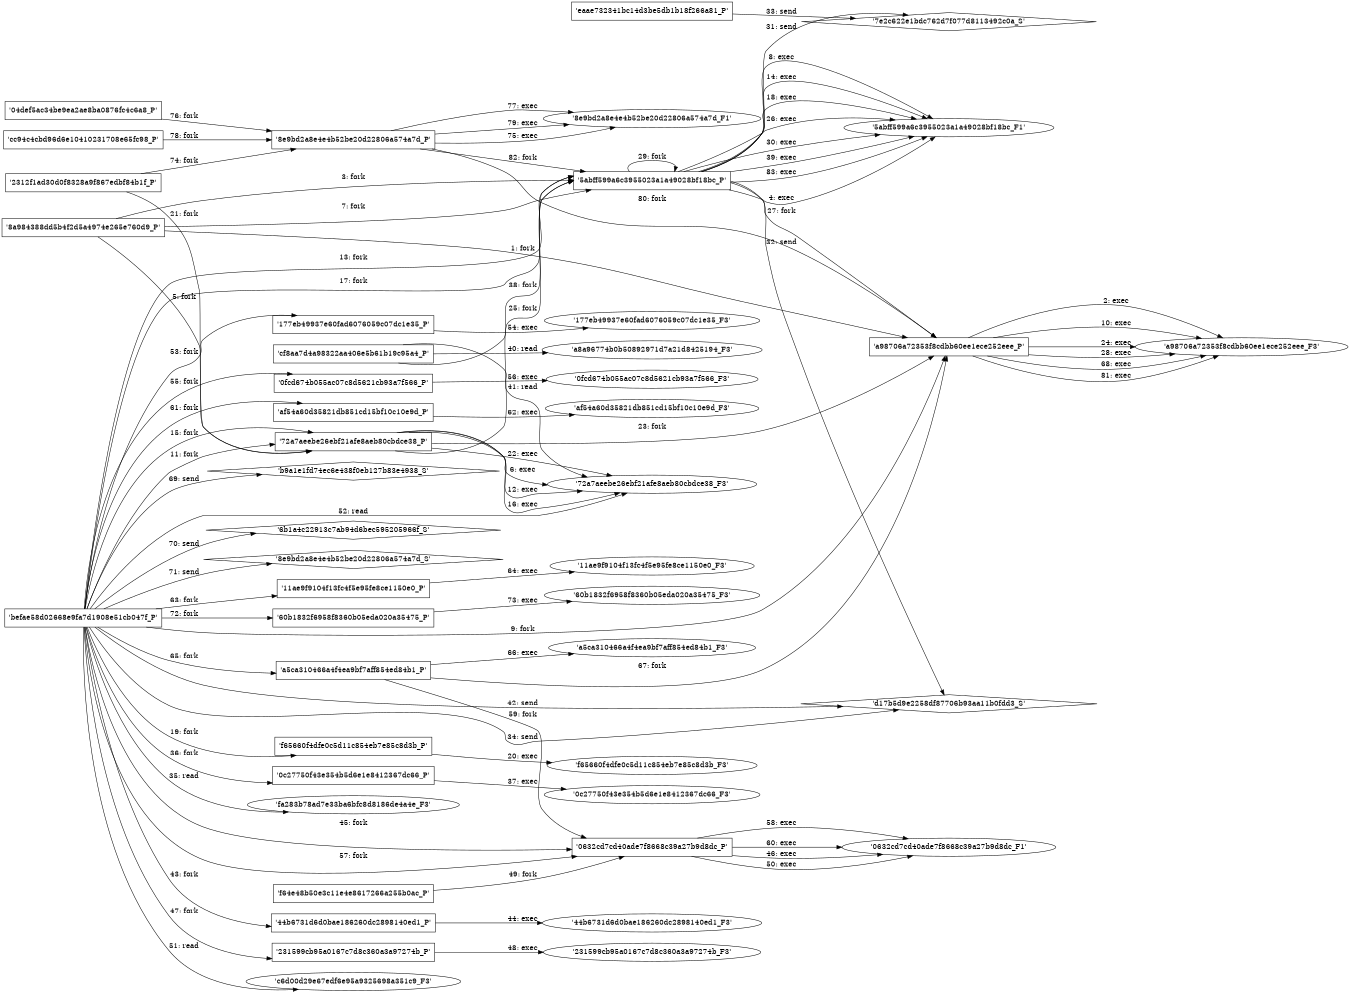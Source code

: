 digraph "D:\Learning\Paper\apt\基于CTI的攻击预警\Dataset\攻击图\ASGfromALLCTI\Microsoft Patch Tuesday – January 2019.dot" {
rankdir="LR"
size="9"
fixedsize="false"
splines="true"
nodesep=0.3
ranksep=0
fontsize=10
overlap="scalexy"
engine= "neato"
	"'8a984388dd5b4f2d5a4974e265e760d9_P'" [node_type=Process shape=box]
	"'a98706a72353f8cdbb60ee1ece252eee_P'" [node_type=Process shape=box]
	"'8a984388dd5b4f2d5a4974e265e760d9_P'" -> "'a98706a72353f8cdbb60ee1ece252eee_P'" [label="1: fork"]
	"'a98706a72353f8cdbb60ee1ece252eee_P'" [node_type=Process shape=box]
	"'a98706a72353f8cdbb60ee1ece252eee_F3'" [node_type=File shape=ellipse]
	"'a98706a72353f8cdbb60ee1ece252eee_P'" -> "'a98706a72353f8cdbb60ee1ece252eee_F3'" [label="2: exec"]
	"'8a984388dd5b4f2d5a4974e265e760d9_P'" [node_type=Process shape=box]
	"'5abff599a6c3955023a1a49028bf18bc_P'" [node_type=Process shape=box]
	"'8a984388dd5b4f2d5a4974e265e760d9_P'" -> "'5abff599a6c3955023a1a49028bf18bc_P'" [label="3: fork"]
	"'5abff599a6c3955023a1a49028bf18bc_P'" [node_type=Process shape=box]
	"'5abff599a6c3955023a1a49028bf18bc_F1'" [node_type=File shape=ellipse]
	"'5abff599a6c3955023a1a49028bf18bc_P'" -> "'5abff599a6c3955023a1a49028bf18bc_F1'" [label="4: exec"]
	"'8a984388dd5b4f2d5a4974e265e760d9_P'" [node_type=Process shape=box]
	"'72a7aeebe26ebf21afe8aeb80cbdce38_P'" [node_type=Process shape=box]
	"'8a984388dd5b4f2d5a4974e265e760d9_P'" -> "'72a7aeebe26ebf21afe8aeb80cbdce38_P'" [label="5: fork"]
	"'72a7aeebe26ebf21afe8aeb80cbdce38_P'" [node_type=Process shape=box]
	"'72a7aeebe26ebf21afe8aeb80cbdce38_F3'" [node_type=File shape=ellipse]
	"'72a7aeebe26ebf21afe8aeb80cbdce38_P'" -> "'72a7aeebe26ebf21afe8aeb80cbdce38_F3'" [label="6: exec"]
	"'8a984388dd5b4f2d5a4974e265e760d9_P'" [node_type=Process shape=box]
	"'5abff599a6c3955023a1a49028bf18bc_P'" [node_type=Process shape=box]
	"'8a984388dd5b4f2d5a4974e265e760d9_P'" -> "'5abff599a6c3955023a1a49028bf18bc_P'" [label="7: fork"]
	"'5abff599a6c3955023a1a49028bf18bc_P'" [node_type=Process shape=box]
	"'5abff599a6c3955023a1a49028bf18bc_F1'" [node_type=File shape=ellipse]
	"'5abff599a6c3955023a1a49028bf18bc_P'" -> "'5abff599a6c3955023a1a49028bf18bc_F1'" [label="8: exec"]
	"'befae58d02668e9fa7d1908e51cb047f_P'" [node_type=Process shape=box]
	"'a98706a72353f8cdbb60ee1ece252eee_P'" [node_type=Process shape=box]
	"'befae58d02668e9fa7d1908e51cb047f_P'" -> "'a98706a72353f8cdbb60ee1ece252eee_P'" [label="9: fork"]
	"'a98706a72353f8cdbb60ee1ece252eee_P'" [node_type=Process shape=box]
	"'a98706a72353f8cdbb60ee1ece252eee_F3'" [node_type=File shape=ellipse]
	"'a98706a72353f8cdbb60ee1ece252eee_P'" -> "'a98706a72353f8cdbb60ee1ece252eee_F3'" [label="10: exec"]
	"'befae58d02668e9fa7d1908e51cb047f_P'" [node_type=Process shape=box]
	"'72a7aeebe26ebf21afe8aeb80cbdce38_P'" [node_type=Process shape=box]
	"'befae58d02668e9fa7d1908e51cb047f_P'" -> "'72a7aeebe26ebf21afe8aeb80cbdce38_P'" [label="11: fork"]
	"'72a7aeebe26ebf21afe8aeb80cbdce38_P'" [node_type=Process shape=box]
	"'72a7aeebe26ebf21afe8aeb80cbdce38_F3'" [node_type=File shape=ellipse]
	"'72a7aeebe26ebf21afe8aeb80cbdce38_P'" -> "'72a7aeebe26ebf21afe8aeb80cbdce38_F3'" [label="12: exec"]
	"'befae58d02668e9fa7d1908e51cb047f_P'" [node_type=Process shape=box]
	"'5abff599a6c3955023a1a49028bf18bc_P'" [node_type=Process shape=box]
	"'befae58d02668e9fa7d1908e51cb047f_P'" -> "'5abff599a6c3955023a1a49028bf18bc_P'" [label="13: fork"]
	"'5abff599a6c3955023a1a49028bf18bc_P'" [node_type=Process shape=box]
	"'5abff599a6c3955023a1a49028bf18bc_F1'" [node_type=File shape=ellipse]
	"'5abff599a6c3955023a1a49028bf18bc_P'" -> "'5abff599a6c3955023a1a49028bf18bc_F1'" [label="14: exec"]
	"'befae58d02668e9fa7d1908e51cb047f_P'" [node_type=Process shape=box]
	"'72a7aeebe26ebf21afe8aeb80cbdce38_P'" [node_type=Process shape=box]
	"'befae58d02668e9fa7d1908e51cb047f_P'" -> "'72a7aeebe26ebf21afe8aeb80cbdce38_P'" [label="15: fork"]
	"'72a7aeebe26ebf21afe8aeb80cbdce38_P'" [node_type=Process shape=box]
	"'72a7aeebe26ebf21afe8aeb80cbdce38_F3'" [node_type=File shape=ellipse]
	"'72a7aeebe26ebf21afe8aeb80cbdce38_P'" -> "'72a7aeebe26ebf21afe8aeb80cbdce38_F3'" [label="16: exec"]
	"'befae58d02668e9fa7d1908e51cb047f_P'" [node_type=Process shape=box]
	"'5abff599a6c3955023a1a49028bf18bc_P'" [node_type=Process shape=box]
	"'befae58d02668e9fa7d1908e51cb047f_P'" -> "'5abff599a6c3955023a1a49028bf18bc_P'" [label="17: fork"]
	"'5abff599a6c3955023a1a49028bf18bc_P'" [node_type=Process shape=box]
	"'5abff599a6c3955023a1a49028bf18bc_F1'" [node_type=File shape=ellipse]
	"'5abff599a6c3955023a1a49028bf18bc_P'" -> "'5abff599a6c3955023a1a49028bf18bc_F1'" [label="18: exec"]
	"'befae58d02668e9fa7d1908e51cb047f_P'" [node_type=Process shape=box]
	"'f65660f4dfe0c5d11c854eb7e85c8d3b_P'" [node_type=Process shape=box]
	"'befae58d02668e9fa7d1908e51cb047f_P'" -> "'f65660f4dfe0c5d11c854eb7e85c8d3b_P'" [label="19: fork"]
	"'f65660f4dfe0c5d11c854eb7e85c8d3b_P'" [node_type=Process shape=box]
	"'f65660f4dfe0c5d11c854eb7e85c8d3b_F3'" [node_type=File shape=ellipse]
	"'f65660f4dfe0c5d11c854eb7e85c8d3b_P'" -> "'f65660f4dfe0c5d11c854eb7e85c8d3b_F3'" [label="20: exec"]
	"'2312f1ad30d0f8328a9f867edbf84b1f_P'" [node_type=Process shape=box]
	"'72a7aeebe26ebf21afe8aeb80cbdce38_P'" [node_type=Process shape=box]
	"'2312f1ad30d0f8328a9f867edbf84b1f_P'" -> "'72a7aeebe26ebf21afe8aeb80cbdce38_P'" [label="21: fork"]
	"'72a7aeebe26ebf21afe8aeb80cbdce38_P'" [node_type=Process shape=box]
	"'72a7aeebe26ebf21afe8aeb80cbdce38_F3'" [node_type=File shape=ellipse]
	"'72a7aeebe26ebf21afe8aeb80cbdce38_P'" -> "'72a7aeebe26ebf21afe8aeb80cbdce38_F3'" [label="22: exec"]
	"'72a7aeebe26ebf21afe8aeb80cbdce38_P'" [node_type=Process shape=box]
	"'a98706a72353f8cdbb60ee1ece252eee_P'" [node_type=Process shape=box]
	"'72a7aeebe26ebf21afe8aeb80cbdce38_P'" -> "'a98706a72353f8cdbb60ee1ece252eee_P'" [label="23: fork"]
	"'a98706a72353f8cdbb60ee1ece252eee_P'" [node_type=Process shape=box]
	"'a98706a72353f8cdbb60ee1ece252eee_F3'" [node_type=File shape=ellipse]
	"'a98706a72353f8cdbb60ee1ece252eee_P'" -> "'a98706a72353f8cdbb60ee1ece252eee_F3'" [label="24: exec"]
	"'72a7aeebe26ebf21afe8aeb80cbdce38_P'" [node_type=Process shape=box]
	"'5abff599a6c3955023a1a49028bf18bc_P'" [node_type=Process shape=box]
	"'72a7aeebe26ebf21afe8aeb80cbdce38_P'" -> "'5abff599a6c3955023a1a49028bf18bc_P'" [label="25: fork"]
	"'5abff599a6c3955023a1a49028bf18bc_P'" [node_type=Process shape=box]
	"'5abff599a6c3955023a1a49028bf18bc_F1'" [node_type=File shape=ellipse]
	"'5abff599a6c3955023a1a49028bf18bc_P'" -> "'5abff599a6c3955023a1a49028bf18bc_F1'" [label="26: exec"]
	"'5abff599a6c3955023a1a49028bf18bc_P'" [node_type=Process shape=box]
	"'a98706a72353f8cdbb60ee1ece252eee_P'" [node_type=Process shape=box]
	"'5abff599a6c3955023a1a49028bf18bc_P'" -> "'a98706a72353f8cdbb60ee1ece252eee_P'" [label="27: fork"]
	"'a98706a72353f8cdbb60ee1ece252eee_P'" [node_type=Process shape=box]
	"'a98706a72353f8cdbb60ee1ece252eee_F3'" [node_type=File shape=ellipse]
	"'a98706a72353f8cdbb60ee1ece252eee_P'" -> "'a98706a72353f8cdbb60ee1ece252eee_F3'" [label="28: exec"]
	"'5abff599a6c3955023a1a49028bf18bc_P'" [node_type=Process shape=box]
	"'5abff599a6c3955023a1a49028bf18bc_P'" [node_type=Process shape=box]
	"'5abff599a6c3955023a1a49028bf18bc_P'" -> "'5abff599a6c3955023a1a49028bf18bc_P'" [label="29: fork"]
	"'5abff599a6c3955023a1a49028bf18bc_P'" [node_type=Process shape=box]
	"'5abff599a6c3955023a1a49028bf18bc_F1'" [node_type=File shape=ellipse]
	"'5abff599a6c3955023a1a49028bf18bc_P'" -> "'5abff599a6c3955023a1a49028bf18bc_F1'" [label="30: exec"]
	"'7e2c622e1bdc762d7f077d8113492c0a_S'" [node_type=Socket shape=diamond]
	"'5abff599a6c3955023a1a49028bf18bc_P'" [node_type=Process shape=box]
	"'5abff599a6c3955023a1a49028bf18bc_P'" -> "'7e2c622e1bdc762d7f077d8113492c0a_S'" [label="31: send"]
	"'d17b5d9e2258df87706b93aa11b0fdd3_S'" [node_type=Socket shape=diamond]
	"'5abff599a6c3955023a1a49028bf18bc_P'" [node_type=Process shape=box]
	"'5abff599a6c3955023a1a49028bf18bc_P'" -> "'d17b5d9e2258df87706b93aa11b0fdd3_S'" [label="32: send"]
	"'7e2c622e1bdc762d7f077d8113492c0a_S'" [node_type=Socket shape=diamond]
	"'eaae732341bc14d3be5db1b18f266a81_P'" [node_type=Process shape=box]
	"'eaae732341bc14d3be5db1b18f266a81_P'" -> "'7e2c622e1bdc762d7f077d8113492c0a_S'" [label="33: send"]
	"'d17b5d9e2258df87706b93aa11b0fdd3_S'" [node_type=Socket shape=diamond]
	"'befae58d02668e9fa7d1908e51cb047f_P'" [node_type=Process shape=box]
	"'befae58d02668e9fa7d1908e51cb047f_P'" -> "'d17b5d9e2258df87706b93aa11b0fdd3_S'" [label="34: send"]
	"'fa283b78ad7e33ba6bfc8d8186de4a4e_F3'" [node_type=file shape=ellipse]
	"'befae58d02668e9fa7d1908e51cb047f_P'" [node_type=Process shape=box]
	"'befae58d02668e9fa7d1908e51cb047f_P'" -> "'fa283b78ad7e33ba6bfc8d8186de4a4e_F3'" [label="35: read"]
	"'befae58d02668e9fa7d1908e51cb047f_P'" [node_type=Process shape=box]
	"'0c27750f43e354b5d6e1e8412367dc66_P'" [node_type=Process shape=box]
	"'befae58d02668e9fa7d1908e51cb047f_P'" -> "'0c27750f43e354b5d6e1e8412367dc66_P'" [label="36: fork"]
	"'0c27750f43e354b5d6e1e8412367dc66_P'" [node_type=Process shape=box]
	"'0c27750f43e354b5d6e1e8412367dc66_F3'" [node_type=File shape=ellipse]
	"'0c27750f43e354b5d6e1e8412367dc66_P'" -> "'0c27750f43e354b5d6e1e8412367dc66_F3'" [label="37: exec"]
	"'cf8aa7d4a98322aa406e5b61b19c95a4_P'" [node_type=Process shape=box]
	"'5abff599a6c3955023a1a49028bf18bc_P'" [node_type=Process shape=box]
	"'cf8aa7d4a98322aa406e5b61b19c95a4_P'" -> "'5abff599a6c3955023a1a49028bf18bc_P'" [label="38: fork"]
	"'5abff599a6c3955023a1a49028bf18bc_P'" [node_type=Process shape=box]
	"'5abff599a6c3955023a1a49028bf18bc_F1'" [node_type=File shape=ellipse]
	"'5abff599a6c3955023a1a49028bf18bc_P'" -> "'5abff599a6c3955023a1a49028bf18bc_F1'" [label="39: exec"]
	"'a8a96774b0b50892971d7a21d8425194_F3'" [node_type=file shape=ellipse]
	"'cf8aa7d4a98322aa406e5b61b19c95a4_P'" [node_type=Process shape=box]
	"'cf8aa7d4a98322aa406e5b61b19c95a4_P'" -> "'a8a96774b0b50892971d7a21d8425194_F3'" [label="40: read"]
	"'72a7aeebe26ebf21afe8aeb80cbdce38_F3'" [node_type=file shape=ellipse]
	"'cf8aa7d4a98322aa406e5b61b19c95a4_P'" [node_type=Process shape=box]
	"'cf8aa7d4a98322aa406e5b61b19c95a4_P'" -> "'72a7aeebe26ebf21afe8aeb80cbdce38_F3'" [label="41: read"]
	"'d17b5d9e2258df87706b93aa11b0fdd3_S'" [node_type=Socket shape=diamond]
	"'befae58d02668e9fa7d1908e51cb047f_P'" [node_type=Process shape=box]
	"'befae58d02668e9fa7d1908e51cb047f_P'" -> "'d17b5d9e2258df87706b93aa11b0fdd3_S'" [label="42: send"]
	"'befae58d02668e9fa7d1908e51cb047f_P'" [node_type=Process shape=box]
	"'44b6731d6d0bae186260dc2898140ed1_P'" [node_type=Process shape=box]
	"'befae58d02668e9fa7d1908e51cb047f_P'" -> "'44b6731d6d0bae186260dc2898140ed1_P'" [label="43: fork"]
	"'44b6731d6d0bae186260dc2898140ed1_P'" [node_type=Process shape=box]
	"'44b6731d6d0bae186260dc2898140ed1_F3'" [node_type=File shape=ellipse]
	"'44b6731d6d0bae186260dc2898140ed1_P'" -> "'44b6731d6d0bae186260dc2898140ed1_F3'" [label="44: exec"]
	"'befae58d02668e9fa7d1908e51cb047f_P'" [node_type=Process shape=box]
	"'0632cd7cd40ade7f8668c39a27b9d8dc_P'" [node_type=Process shape=box]
	"'befae58d02668e9fa7d1908e51cb047f_P'" -> "'0632cd7cd40ade7f8668c39a27b9d8dc_P'" [label="45: fork"]
	"'0632cd7cd40ade7f8668c39a27b9d8dc_P'" [node_type=Process shape=box]
	"'0632cd7cd40ade7f8668c39a27b9d8dc_F1'" [node_type=File shape=ellipse]
	"'0632cd7cd40ade7f8668c39a27b9d8dc_P'" -> "'0632cd7cd40ade7f8668c39a27b9d8dc_F1'" [label="46: exec"]
	"'befae58d02668e9fa7d1908e51cb047f_P'" [node_type=Process shape=box]
	"'231599cb95a0167c7d8c360a3a97274b_P'" [node_type=Process shape=box]
	"'befae58d02668e9fa7d1908e51cb047f_P'" -> "'231599cb95a0167c7d8c360a3a97274b_P'" [label="47: fork"]
	"'231599cb95a0167c7d8c360a3a97274b_P'" [node_type=Process shape=box]
	"'231599cb95a0167c7d8c360a3a97274b_F3'" [node_type=File shape=ellipse]
	"'231599cb95a0167c7d8c360a3a97274b_P'" -> "'231599cb95a0167c7d8c360a3a97274b_F3'" [label="48: exec"]
	"'f64e48b50e3c11e4e8617266a255b0ac_P'" [node_type=Process shape=box]
	"'0632cd7cd40ade7f8668c39a27b9d8dc_P'" [node_type=Process shape=box]
	"'f64e48b50e3c11e4e8617266a255b0ac_P'" -> "'0632cd7cd40ade7f8668c39a27b9d8dc_P'" [label="49: fork"]
	"'0632cd7cd40ade7f8668c39a27b9d8dc_P'" [node_type=Process shape=box]
	"'0632cd7cd40ade7f8668c39a27b9d8dc_F1'" [node_type=File shape=ellipse]
	"'0632cd7cd40ade7f8668c39a27b9d8dc_P'" -> "'0632cd7cd40ade7f8668c39a27b9d8dc_F1'" [label="50: exec"]
	"'c6d00d29e67edf6e95a9325698a351c9_F3'" [node_type=file shape=ellipse]
	"'befae58d02668e9fa7d1908e51cb047f_P'" [node_type=Process shape=box]
	"'befae58d02668e9fa7d1908e51cb047f_P'" -> "'c6d00d29e67edf6e95a9325698a351c9_F3'" [label="51: read"]
	"'72a7aeebe26ebf21afe8aeb80cbdce38_F3'" [node_type=file shape=ellipse]
	"'befae58d02668e9fa7d1908e51cb047f_P'" [node_type=Process shape=box]
	"'befae58d02668e9fa7d1908e51cb047f_P'" -> "'72a7aeebe26ebf21afe8aeb80cbdce38_F3'" [label="52: read"]
	"'befae58d02668e9fa7d1908e51cb047f_P'" [node_type=Process shape=box]
	"'177eb49937e60fad6076059c07dc1e35_P'" [node_type=Process shape=box]
	"'befae58d02668e9fa7d1908e51cb047f_P'" -> "'177eb49937e60fad6076059c07dc1e35_P'" [label="53: fork"]
	"'177eb49937e60fad6076059c07dc1e35_P'" [node_type=Process shape=box]
	"'177eb49937e60fad6076059c07dc1e35_F3'" [node_type=File shape=ellipse]
	"'177eb49937e60fad6076059c07dc1e35_P'" -> "'177eb49937e60fad6076059c07dc1e35_F3'" [label="54: exec"]
	"'befae58d02668e9fa7d1908e51cb047f_P'" [node_type=Process shape=box]
	"'0fcd674b055ac07c8d5621cb93a7f566_P'" [node_type=Process shape=box]
	"'befae58d02668e9fa7d1908e51cb047f_P'" -> "'0fcd674b055ac07c8d5621cb93a7f566_P'" [label="55: fork"]
	"'0fcd674b055ac07c8d5621cb93a7f566_P'" [node_type=Process shape=box]
	"'0fcd674b055ac07c8d5621cb93a7f566_F3'" [node_type=File shape=ellipse]
	"'0fcd674b055ac07c8d5621cb93a7f566_P'" -> "'0fcd674b055ac07c8d5621cb93a7f566_F3'" [label="56: exec"]
	"'befae58d02668e9fa7d1908e51cb047f_P'" [node_type=Process shape=box]
	"'0632cd7cd40ade7f8668c39a27b9d8dc_P'" [node_type=Process shape=box]
	"'befae58d02668e9fa7d1908e51cb047f_P'" -> "'0632cd7cd40ade7f8668c39a27b9d8dc_P'" [label="57: fork"]
	"'0632cd7cd40ade7f8668c39a27b9d8dc_P'" [node_type=Process shape=box]
	"'0632cd7cd40ade7f8668c39a27b9d8dc_F1'" [node_type=File shape=ellipse]
	"'0632cd7cd40ade7f8668c39a27b9d8dc_P'" -> "'0632cd7cd40ade7f8668c39a27b9d8dc_F1'" [label="58: exec"]
	"'a5ca310466a4f4ea9bf7aff854ed84b1_P'" [node_type=Process shape=box]
	"'0632cd7cd40ade7f8668c39a27b9d8dc_P'" [node_type=Process shape=box]
	"'a5ca310466a4f4ea9bf7aff854ed84b1_P'" -> "'0632cd7cd40ade7f8668c39a27b9d8dc_P'" [label="59: fork"]
	"'0632cd7cd40ade7f8668c39a27b9d8dc_P'" [node_type=Process shape=box]
	"'0632cd7cd40ade7f8668c39a27b9d8dc_F1'" [node_type=File shape=ellipse]
	"'0632cd7cd40ade7f8668c39a27b9d8dc_P'" -> "'0632cd7cd40ade7f8668c39a27b9d8dc_F1'" [label="60: exec"]
	"'befae58d02668e9fa7d1908e51cb047f_P'" [node_type=Process shape=box]
	"'af54a60d35821db851cd15bf10c10e9d_P'" [node_type=Process shape=box]
	"'befae58d02668e9fa7d1908e51cb047f_P'" -> "'af54a60d35821db851cd15bf10c10e9d_P'" [label="61: fork"]
	"'af54a60d35821db851cd15bf10c10e9d_P'" [node_type=Process shape=box]
	"'af54a60d35821db851cd15bf10c10e9d_F3'" [node_type=File shape=ellipse]
	"'af54a60d35821db851cd15bf10c10e9d_P'" -> "'af54a60d35821db851cd15bf10c10e9d_F3'" [label="62: exec"]
	"'befae58d02668e9fa7d1908e51cb047f_P'" [node_type=Process shape=box]
	"'11ae9f9104f13fc4f5e95fe8ce1150e0_P'" [node_type=Process shape=box]
	"'befae58d02668e9fa7d1908e51cb047f_P'" -> "'11ae9f9104f13fc4f5e95fe8ce1150e0_P'" [label="63: fork"]
	"'11ae9f9104f13fc4f5e95fe8ce1150e0_P'" [node_type=Process shape=box]
	"'11ae9f9104f13fc4f5e95fe8ce1150e0_F3'" [node_type=File shape=ellipse]
	"'11ae9f9104f13fc4f5e95fe8ce1150e0_P'" -> "'11ae9f9104f13fc4f5e95fe8ce1150e0_F3'" [label="64: exec"]
	"'befae58d02668e9fa7d1908e51cb047f_P'" [node_type=Process shape=box]
	"'a5ca310466a4f4ea9bf7aff854ed84b1_P'" [node_type=Process shape=box]
	"'befae58d02668e9fa7d1908e51cb047f_P'" -> "'a5ca310466a4f4ea9bf7aff854ed84b1_P'" [label="65: fork"]
	"'a5ca310466a4f4ea9bf7aff854ed84b1_P'" [node_type=Process shape=box]
	"'a5ca310466a4f4ea9bf7aff854ed84b1_F3'" [node_type=File shape=ellipse]
	"'a5ca310466a4f4ea9bf7aff854ed84b1_P'" -> "'a5ca310466a4f4ea9bf7aff854ed84b1_F3'" [label="66: exec"]
	"'a5ca310466a4f4ea9bf7aff854ed84b1_P'" [node_type=Process shape=box]
	"'a98706a72353f8cdbb60ee1ece252eee_P'" [node_type=Process shape=box]
	"'a5ca310466a4f4ea9bf7aff854ed84b1_P'" -> "'a98706a72353f8cdbb60ee1ece252eee_P'" [label="67: fork"]
	"'a98706a72353f8cdbb60ee1ece252eee_P'" [node_type=Process shape=box]
	"'a98706a72353f8cdbb60ee1ece252eee_F3'" [node_type=File shape=ellipse]
	"'a98706a72353f8cdbb60ee1ece252eee_P'" -> "'a98706a72353f8cdbb60ee1ece252eee_F3'" [label="68: exec"]
	"'b9a1e1fd74ec6e438f0eb127b83e4938_S'" [node_type=Socket shape=diamond]
	"'befae58d02668e9fa7d1908e51cb047f_P'" [node_type=Process shape=box]
	"'befae58d02668e9fa7d1908e51cb047f_P'" -> "'b9a1e1fd74ec6e438f0eb127b83e4938_S'" [label="69: send"]
	"'6b1a4c22913c7ab94d6bec595205966f_S'" [node_type=Socket shape=diamond]
	"'befae58d02668e9fa7d1908e51cb047f_P'" [node_type=Process shape=box]
	"'befae58d02668e9fa7d1908e51cb047f_P'" -> "'6b1a4c22913c7ab94d6bec595205966f_S'" [label="70: send"]
	"'8e9bd2a8e4e4b52be20d22806a574a7d_S'" [node_type=Socket shape=diamond]
	"'befae58d02668e9fa7d1908e51cb047f_P'" [node_type=Process shape=box]
	"'befae58d02668e9fa7d1908e51cb047f_P'" -> "'8e9bd2a8e4e4b52be20d22806a574a7d_S'" [label="71: send"]
	"'befae58d02668e9fa7d1908e51cb047f_P'" [node_type=Process shape=box]
	"'60b1832f6958f8360b05eda020a35475_P'" [node_type=Process shape=box]
	"'befae58d02668e9fa7d1908e51cb047f_P'" -> "'60b1832f6958f8360b05eda020a35475_P'" [label="72: fork"]
	"'60b1832f6958f8360b05eda020a35475_P'" [node_type=Process shape=box]
	"'60b1832f6958f8360b05eda020a35475_F3'" [node_type=File shape=ellipse]
	"'60b1832f6958f8360b05eda020a35475_P'" -> "'60b1832f6958f8360b05eda020a35475_F3'" [label="73: exec"]
	"'2312f1ad30d0f8328a9f867edbf84b1f_P'" [node_type=Process shape=box]
	"'8e9bd2a8e4e4b52be20d22806a574a7d_P'" [node_type=Process shape=box]
	"'2312f1ad30d0f8328a9f867edbf84b1f_P'" -> "'8e9bd2a8e4e4b52be20d22806a574a7d_P'" [label="74: fork"]
	"'8e9bd2a8e4e4b52be20d22806a574a7d_P'" [node_type=Process shape=box]
	"'8e9bd2a8e4e4b52be20d22806a574a7d_F1'" [node_type=File shape=ellipse]
	"'8e9bd2a8e4e4b52be20d22806a574a7d_P'" -> "'8e9bd2a8e4e4b52be20d22806a574a7d_F1'" [label="75: exec"]
	"'04def5ac34be9ea2ae8ba0876fc4c6a8_P'" [node_type=Process shape=box]
	"'8e9bd2a8e4e4b52be20d22806a574a7d_P'" [node_type=Process shape=box]
	"'04def5ac34be9ea2ae8ba0876fc4c6a8_P'" -> "'8e9bd2a8e4e4b52be20d22806a574a7d_P'" [label="76: fork"]
	"'8e9bd2a8e4e4b52be20d22806a574a7d_P'" [node_type=Process shape=box]
	"'8e9bd2a8e4e4b52be20d22806a574a7d_F1'" [node_type=File shape=ellipse]
	"'8e9bd2a8e4e4b52be20d22806a574a7d_P'" -> "'8e9bd2a8e4e4b52be20d22806a574a7d_F1'" [label="77: exec"]
	"'cc94c4cbd96d6e10410231708e65fc98_P'" [node_type=Process shape=box]
	"'8e9bd2a8e4e4b52be20d22806a574a7d_P'" [node_type=Process shape=box]
	"'cc94c4cbd96d6e10410231708e65fc98_P'" -> "'8e9bd2a8e4e4b52be20d22806a574a7d_P'" [label="78: fork"]
	"'8e9bd2a8e4e4b52be20d22806a574a7d_P'" [node_type=Process shape=box]
	"'8e9bd2a8e4e4b52be20d22806a574a7d_F1'" [node_type=File shape=ellipse]
	"'8e9bd2a8e4e4b52be20d22806a574a7d_P'" -> "'8e9bd2a8e4e4b52be20d22806a574a7d_F1'" [label="79: exec"]
	"'8e9bd2a8e4e4b52be20d22806a574a7d_P'" [node_type=Process shape=box]
	"'a98706a72353f8cdbb60ee1ece252eee_P'" [node_type=Process shape=box]
	"'8e9bd2a8e4e4b52be20d22806a574a7d_P'" -> "'a98706a72353f8cdbb60ee1ece252eee_P'" [label="80: fork"]
	"'a98706a72353f8cdbb60ee1ece252eee_P'" [node_type=Process shape=box]
	"'a98706a72353f8cdbb60ee1ece252eee_F3'" [node_type=File shape=ellipse]
	"'a98706a72353f8cdbb60ee1ece252eee_P'" -> "'a98706a72353f8cdbb60ee1ece252eee_F3'" [label="81: exec"]
	"'8e9bd2a8e4e4b52be20d22806a574a7d_P'" [node_type=Process shape=box]
	"'5abff599a6c3955023a1a49028bf18bc_P'" [node_type=Process shape=box]
	"'8e9bd2a8e4e4b52be20d22806a574a7d_P'" -> "'5abff599a6c3955023a1a49028bf18bc_P'" [label="82: fork"]
	"'5abff599a6c3955023a1a49028bf18bc_P'" [node_type=Process shape=box]
	"'5abff599a6c3955023a1a49028bf18bc_F1'" [node_type=File shape=ellipse]
	"'5abff599a6c3955023a1a49028bf18bc_P'" -> "'5abff599a6c3955023a1a49028bf18bc_F1'" [label="83: exec"]
}
